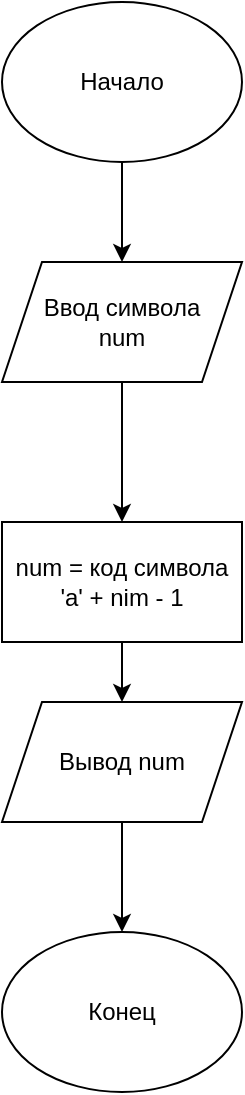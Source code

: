 <mxfile version="17.1.3" type="device"><diagram id="A6PU3Ogvgn9H61r47CSo" name="Page-1"><mxGraphModel dx="868" dy="468" grid="1" gridSize="10" guides="1" tooltips="1" connect="1" arrows="1" fold="1" page="1" pageScale="1" pageWidth="827" pageHeight="1169" math="0" shadow="0"><root><mxCell id="0"/><mxCell id="1" parent="0"/><mxCell id="1f7Kc3i89nVVYrze6xnm-6" style="edgeStyle=orthogonalEdgeStyle;rounded=0;orthogonalLoop=1;jettySize=auto;html=1;entryX=0.5;entryY=0;entryDx=0;entryDy=0;" edge="1" parent="1" source="1f7Kc3i89nVVYrze6xnm-1" target="1f7Kc3i89nVVYrze6xnm-2"><mxGeometry relative="1" as="geometry"/></mxCell><mxCell id="1f7Kc3i89nVVYrze6xnm-1" value="Начало" style="ellipse;whiteSpace=wrap;html=1;" vertex="1" parent="1"><mxGeometry x="300" y="80" width="120" height="80" as="geometry"/></mxCell><mxCell id="1f7Kc3i89nVVYrze6xnm-7" style="edgeStyle=orthogonalEdgeStyle;rounded=0;orthogonalLoop=1;jettySize=auto;html=1;entryX=0.5;entryY=0;entryDx=0;entryDy=0;" edge="1" parent="1" source="1f7Kc3i89nVVYrze6xnm-2" target="1f7Kc3i89nVVYrze6xnm-3"><mxGeometry relative="1" as="geometry"/></mxCell><mxCell id="1f7Kc3i89nVVYrze6xnm-2" value="&lt;div&gt;Ввод символа&lt;/div&gt;&lt;div&gt;num&lt;br&gt;&lt;/div&gt;" style="shape=parallelogram;perimeter=parallelogramPerimeter;whiteSpace=wrap;html=1;fixedSize=1;" vertex="1" parent="1"><mxGeometry x="300" y="210" width="120" height="60" as="geometry"/></mxCell><mxCell id="1f7Kc3i89nVVYrze6xnm-8" style="edgeStyle=orthogonalEdgeStyle;rounded=0;orthogonalLoop=1;jettySize=auto;html=1;entryX=0.5;entryY=0;entryDx=0;entryDy=0;" edge="1" parent="1" source="1f7Kc3i89nVVYrze6xnm-3" target="1f7Kc3i89nVVYrze6xnm-4"><mxGeometry relative="1" as="geometry"/></mxCell><mxCell id="1f7Kc3i89nVVYrze6xnm-3" value="num = код символа 'a' + nim - 1" style="rounded=0;whiteSpace=wrap;html=1;" vertex="1" parent="1"><mxGeometry x="300" y="340" width="120" height="60" as="geometry"/></mxCell><mxCell id="1f7Kc3i89nVVYrze6xnm-9" style="edgeStyle=orthogonalEdgeStyle;rounded=0;orthogonalLoop=1;jettySize=auto;html=1;exitX=0.5;exitY=1;exitDx=0;exitDy=0;entryX=0.5;entryY=0;entryDx=0;entryDy=0;" edge="1" parent="1" source="1f7Kc3i89nVVYrze6xnm-4" target="1f7Kc3i89nVVYrze6xnm-5"><mxGeometry relative="1" as="geometry"/></mxCell><mxCell id="1f7Kc3i89nVVYrze6xnm-4" value="Вывод num" style="shape=parallelogram;perimeter=parallelogramPerimeter;whiteSpace=wrap;html=1;fixedSize=1;" vertex="1" parent="1"><mxGeometry x="300" y="430" width="120" height="60" as="geometry"/></mxCell><mxCell id="1f7Kc3i89nVVYrze6xnm-5" value="Конец" style="ellipse;whiteSpace=wrap;html=1;" vertex="1" parent="1"><mxGeometry x="300" y="545" width="120" height="80" as="geometry"/></mxCell></root></mxGraphModel></diagram></mxfile>